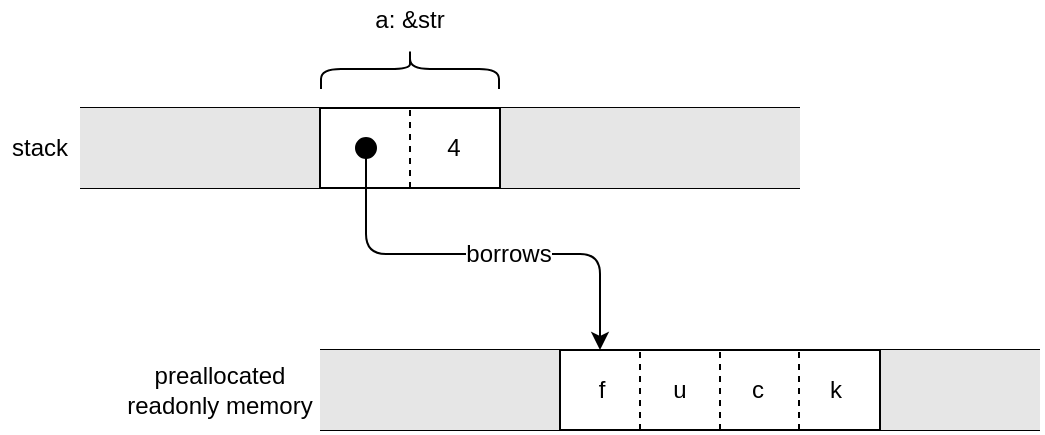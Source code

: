 <mxfile version="12.0.3" type="github" pages="1"><diagram id="vao8H2tijDDkne-2xmN6" name="第 1 页"><mxGraphModel dx="1426" dy="816" grid="1" gridSize="10" guides="1" tooltips="1" connect="1" arrows="1" fold="1" page="1" pageScale="1" pageWidth="827" pageHeight="1169" math="0" shadow="0"><root><mxCell id="0"/><mxCell id="1" parent="0"/><mxCell id="pMk_Zzr62R4Wx2WDntD5-1" value="" style="endArrow=none;html=1;" edge="1" parent="1"><mxGeometry width="50" height="50" relative="1" as="geometry"><mxPoint x="160" y="199" as="sourcePoint"/><mxPoint x="520" y="199" as="targetPoint"/></mxGeometry></mxCell><mxCell id="pMk_Zzr62R4Wx2WDntD5-2" value="" style="endArrow=none;html=1;" edge="1" parent="1"><mxGeometry width="50" height="50" relative="1" as="geometry"><mxPoint x="160" y="239" as="sourcePoint"/><mxPoint x="520" y="239" as="targetPoint"/></mxGeometry></mxCell><mxCell id="pMk_Zzr62R4Wx2WDntD5-3" value="" style="endArrow=none;html=1;" edge="1" parent="1"><mxGeometry width="50" height="50" relative="1" as="geometry"><mxPoint x="280" y="239" as="sourcePoint"/><mxPoint x="280" y="199" as="targetPoint"/></mxGeometry></mxCell><mxCell id="pMk_Zzr62R4Wx2WDntD5-4" value="" style="endArrow=none;html=1;" edge="1" parent="1"><mxGeometry width="50" height="50" relative="1" as="geometry"><mxPoint x="360" y="239" as="sourcePoint"/><mxPoint x="360" y="199" as="targetPoint"/></mxGeometry></mxCell><mxCell id="pMk_Zzr62R4Wx2WDntD5-6" value="" style="rounded=0;whiteSpace=wrap;html=1;fillColor=#E6E6E6;strokeColor=none;" vertex="1" parent="1"><mxGeometry x="160" y="199" width="120" height="40" as="geometry"/></mxCell><mxCell id="pMk_Zzr62R4Wx2WDntD5-7" value="" style="rounded=0;whiteSpace=wrap;html=1;fillColor=#E6E6E6;strokeColor=none;" vertex="1" parent="1"><mxGeometry x="360" y="199" width="160" height="40" as="geometry"/></mxCell><mxCell id="pMk_Zzr62R4Wx2WDntD5-8" value="" style="rounded=0;whiteSpace=wrap;html=1;fillColor=#FFFFFF;" vertex="1" parent="1"><mxGeometry x="280" y="199" width="90" height="40" as="geometry"/></mxCell><mxCell id="pMk_Zzr62R4Wx2WDntD5-9" value="" style="endArrow=none;dashed=1;html=1;entryX=0.5;entryY=0;entryDx=0;entryDy=0;exitX=0.5;exitY=1;exitDx=0;exitDy=0;" edge="1" parent="1" source="pMk_Zzr62R4Wx2WDntD5-8" target="pMk_Zzr62R4Wx2WDntD5-8"><mxGeometry width="50" height="50" relative="1" as="geometry"><mxPoint x="300" y="389" as="sourcePoint"/><mxPoint x="350" y="339" as="targetPoint"/></mxGeometry></mxCell><mxCell id="pMk_Zzr62R4Wx2WDntD5-10" value="4" style="text;html=1;strokeColor=none;fillColor=none;align=center;verticalAlign=middle;whiteSpace=wrap;rounded=0;" vertex="1" parent="1"><mxGeometry x="327" y="209" width="40" height="20" as="geometry"/></mxCell><mxCell id="pMk_Zzr62R4Wx2WDntD5-11" value="" style="endArrow=none;html=1;" edge="1" parent="1"><mxGeometry width="50" height="50" relative="1" as="geometry"><mxPoint x="280" y="320" as="sourcePoint"/><mxPoint x="640" y="320" as="targetPoint"/></mxGeometry></mxCell><mxCell id="pMk_Zzr62R4Wx2WDntD5-12" value="" style="endArrow=none;html=1;" edge="1" parent="1"><mxGeometry width="50" height="50" relative="1" as="geometry"><mxPoint x="280" y="360" as="sourcePoint"/><mxPoint x="640" y="360" as="targetPoint"/></mxGeometry></mxCell><mxCell id="pMk_Zzr62R4Wx2WDntD5-13" value="" style="endArrow=none;html=1;" edge="1" parent="1"><mxGeometry width="50" height="50" relative="1" as="geometry"><mxPoint x="400" y="360" as="sourcePoint"/><mxPoint x="400" y="320" as="targetPoint"/></mxGeometry></mxCell><mxCell id="pMk_Zzr62R4Wx2WDntD5-14" value="" style="endArrow=none;html=1;" edge="1" parent="1"><mxGeometry width="50" height="50" relative="1" as="geometry"><mxPoint x="480" y="360" as="sourcePoint"/><mxPoint x="480" y="320" as="targetPoint"/></mxGeometry></mxCell><mxCell id="pMk_Zzr62R4Wx2WDntD5-15" value="" style="rounded=0;whiteSpace=wrap;html=1;fillColor=#E6E6E6;strokeColor=none;" vertex="1" parent="1"><mxGeometry x="280" y="320" width="120" height="40" as="geometry"/></mxCell><mxCell id="pMk_Zzr62R4Wx2WDntD5-16" value="" style="rounded=0;whiteSpace=wrap;html=1;fillColor=#E6E6E6;strokeColor=none;" vertex="1" parent="1"><mxGeometry x="480" y="320" width="160" height="40" as="geometry"/></mxCell><mxCell id="pMk_Zzr62R4Wx2WDntD5-17" value="" style="rounded=0;whiteSpace=wrap;html=1;fillColor=#FFFFFF;" vertex="1" parent="1"><mxGeometry x="400" y="320" width="160" height="40" as="geometry"/></mxCell><mxCell id="pMk_Zzr62R4Wx2WDntD5-21" value="" style="endArrow=none;dashed=1;html=1;entryX=0.25;entryY=0;entryDx=0;entryDy=0;" edge="1" parent="1" target="pMk_Zzr62R4Wx2WDntD5-17"><mxGeometry width="50" height="50" relative="1" as="geometry"><mxPoint x="440" y="360" as="sourcePoint"/><mxPoint x="460" y="330" as="targetPoint"/></mxGeometry></mxCell><mxCell id="pMk_Zzr62R4Wx2WDntD5-22" value="" style="endArrow=none;dashed=1;html=1;entryX=0.25;entryY=0;entryDx=0;entryDy=0;" edge="1" parent="1"><mxGeometry width="50" height="50" relative="1" as="geometry"><mxPoint x="480" y="360" as="sourcePoint"/><mxPoint x="480" y="320" as="targetPoint"/></mxGeometry></mxCell><mxCell id="pMk_Zzr62R4Wx2WDntD5-23" value="" style="endArrow=none;dashed=1;html=1;entryX=0.25;entryY=0;entryDx=0;entryDy=0;" edge="1" parent="1"><mxGeometry width="50" height="50" relative="1" as="geometry"><mxPoint x="519.5" y="360" as="sourcePoint"/><mxPoint x="519.5" y="320" as="targetPoint"/></mxGeometry></mxCell><mxCell id="pMk_Zzr62R4Wx2WDntD5-24" value="f" style="text;html=1;strokeColor=none;fillColor=none;align=center;verticalAlign=middle;whiteSpace=wrap;rounded=0;" vertex="1" parent="1"><mxGeometry x="411" y="330" width="20" height="20" as="geometry"/></mxCell><mxCell id="pMk_Zzr62R4Wx2WDntD5-25" value="u" style="text;html=1;strokeColor=none;fillColor=none;align=center;verticalAlign=middle;whiteSpace=wrap;rounded=0;" vertex="1" parent="1"><mxGeometry x="450" y="330" width="20" height="20" as="geometry"/></mxCell><mxCell id="pMk_Zzr62R4Wx2WDntD5-26" value="c" style="text;html=1;strokeColor=none;fillColor=none;align=center;verticalAlign=middle;whiteSpace=wrap;rounded=0;" vertex="1" parent="1"><mxGeometry x="489" y="330" width="20" height="20" as="geometry"/></mxCell><mxCell id="pMk_Zzr62R4Wx2WDntD5-27" value="k" style="text;html=1;strokeColor=none;fillColor=none;align=center;verticalAlign=middle;whiteSpace=wrap;rounded=0;" vertex="1" parent="1"><mxGeometry x="528" y="330" width="20" height="20" as="geometry"/></mxCell><mxCell id="pMk_Zzr62R4Wx2WDntD5-31" value="" style="shape=curlyBracket;whiteSpace=wrap;html=1;rounded=1;fillColor=#FFFFFF;rotation=90;" vertex="1" parent="1"><mxGeometry x="315" y="135" width="20" height="89" as="geometry"/></mxCell><mxCell id="pMk_Zzr62R4Wx2WDntD5-34" value="a: &amp;amp;str" style="text;html=1;strokeColor=none;fillColor=none;align=center;verticalAlign=middle;whiteSpace=wrap;rounded=0;" vertex="1" parent="1"><mxGeometry x="305" y="145" width="40" height="20" as="geometry"/></mxCell><mxCell id="pMk_Zzr62R4Wx2WDntD5-35" value="preallocated readonly memory" style="text;html=1;strokeColor=none;fillColor=none;align=center;verticalAlign=middle;whiteSpace=wrap;rounded=0;" vertex="1" parent="1"><mxGeometry x="180" y="330" width="100" height="20" as="geometry"/></mxCell><mxCell id="pMk_Zzr62R4Wx2WDntD5-37" value="stack" style="text;html=1;strokeColor=none;fillColor=none;align=center;verticalAlign=middle;whiteSpace=wrap;rounded=0;" vertex="1" parent="1"><mxGeometry x="120" y="209" width="40" height="20" as="geometry"/></mxCell><mxCell id="pMk_Zzr62R4Wx2WDntD5-38" value="" style="edgeStyle=elbowEdgeStyle;elbow=vertical;endArrow=classic;html=1;exitX=0.5;exitY=1;exitDx=0;exitDy=0;entryX=0.125;entryY=0;entryDx=0;entryDy=0;entryPerimeter=0;" edge="1" parent="1" source="pMk_Zzr62R4Wx2WDntD5-39" target="pMk_Zzr62R4Wx2WDntD5-17"><mxGeometry width="50" height="50" relative="1" as="geometry"><mxPoint x="320" y="590" as="sourcePoint"/><mxPoint x="370" y="540" as="targetPoint"/></mxGeometry></mxCell><mxCell id="pMk_Zzr62R4Wx2WDntD5-41" value="borrows" style="text;html=1;resizable=0;points=[];align=center;verticalAlign=middle;labelBackgroundColor=#ffffff;" vertex="1" connectable="0" parent="pMk_Zzr62R4Wx2WDntD5-38"><mxGeometry x="0.117" relative="1" as="geometry"><mxPoint as="offset"/></mxGeometry></mxCell><mxCell id="pMk_Zzr62R4Wx2WDntD5-39" value="" style="ellipse;whiteSpace=wrap;html=1;aspect=fixed;fillColor=#000000;" vertex="1" parent="1"><mxGeometry x="298" y="214" width="10" height="10" as="geometry"/></mxCell></root></mxGraphModel></diagram></mxfile>